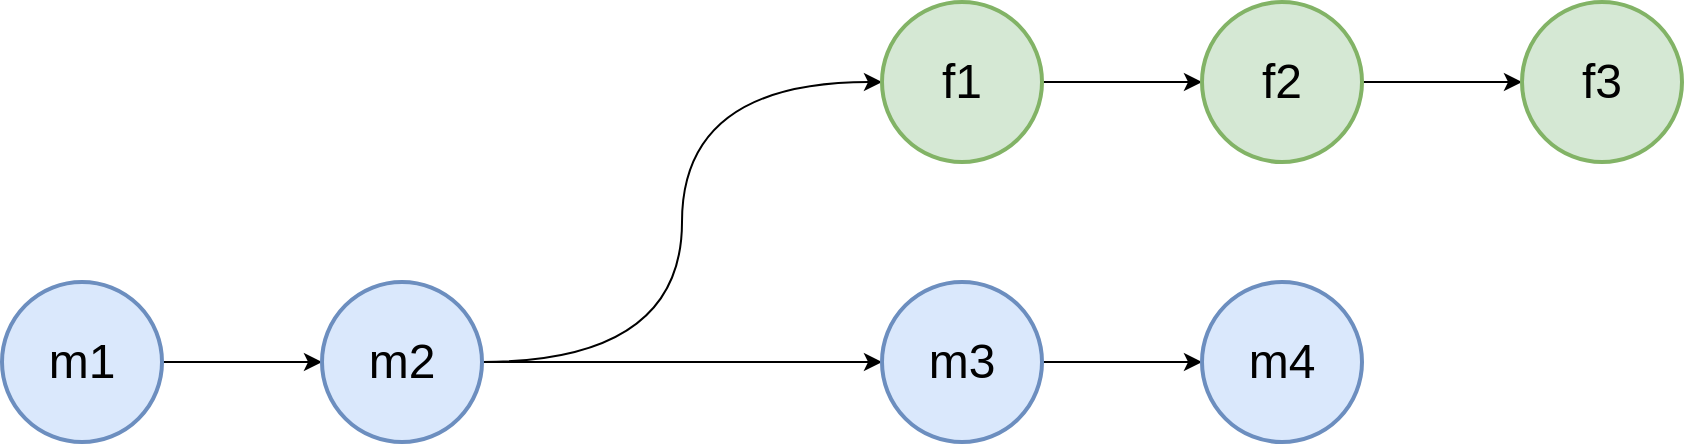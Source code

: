 <mxfile version="24.4.0" type="device">
  <diagram name="Page-1" id="G3lWdC4MZv0zw49rDUFw">
    <mxGraphModel dx="1061" dy="1089" grid="1" gridSize="10" guides="1" tooltips="1" connect="1" arrows="1" fold="1" page="1" pageScale="1" pageWidth="1169" pageHeight="827" math="0" shadow="0">
      <root>
        <mxCell id="0" />
        <mxCell id="1" parent="0" />
        <mxCell id="K3xu1hSzyyo2JFkCkbd0-3" style="edgeStyle=orthogonalEdgeStyle;rounded=0;orthogonalLoop=1;jettySize=auto;html=1;" edge="1" parent="1" source="K3xu1hSzyyo2JFkCkbd0-1" target="K3xu1hSzyyo2JFkCkbd0-2">
          <mxGeometry relative="1" as="geometry" />
        </mxCell>
        <mxCell id="K3xu1hSzyyo2JFkCkbd0-1" value="m1" style="ellipse;whiteSpace=wrap;html=1;aspect=fixed;strokeWidth=2;fillColor=#dae8fc;strokeColor=#6c8ebf;fontSize=24;" vertex="1" parent="1">
          <mxGeometry x="40" y="360" width="80" height="80" as="geometry" />
        </mxCell>
        <mxCell id="K3xu1hSzyyo2JFkCkbd0-5" style="edgeStyle=orthogonalEdgeStyle;rounded=0;orthogonalLoop=1;jettySize=auto;html=1;entryX=0;entryY=0.5;entryDx=0;entryDy=0;" edge="1" parent="1" source="K3xu1hSzyyo2JFkCkbd0-2" target="K3xu1hSzyyo2JFkCkbd0-4">
          <mxGeometry relative="1" as="geometry" />
        </mxCell>
        <mxCell id="K3xu1hSzyyo2JFkCkbd0-7" style="edgeStyle=orthogonalEdgeStyle;rounded=0;orthogonalLoop=1;jettySize=auto;html=1;exitX=1;exitY=0.5;exitDx=0;exitDy=0;entryX=0;entryY=0.5;entryDx=0;entryDy=0;curved=1;" edge="1" parent="1" source="K3xu1hSzyyo2JFkCkbd0-2" target="K3xu1hSzyyo2JFkCkbd0-6">
          <mxGeometry relative="1" as="geometry" />
        </mxCell>
        <mxCell id="K3xu1hSzyyo2JFkCkbd0-2" value="m2" style="ellipse;whiteSpace=wrap;html=1;aspect=fixed;strokeWidth=2;fillColor=#dae8fc;strokeColor=#6c8ebf;fontSize=24;" vertex="1" parent="1">
          <mxGeometry x="200" y="360" width="80" height="80" as="geometry" />
        </mxCell>
        <mxCell id="K3xu1hSzyyo2JFkCkbd0-9" style="edgeStyle=orthogonalEdgeStyle;rounded=0;orthogonalLoop=1;jettySize=auto;html=1;entryX=0;entryY=0.5;entryDx=0;entryDy=0;" edge="1" parent="1" source="K3xu1hSzyyo2JFkCkbd0-4" target="K3xu1hSzyyo2JFkCkbd0-8">
          <mxGeometry relative="1" as="geometry" />
        </mxCell>
        <mxCell id="K3xu1hSzyyo2JFkCkbd0-4" value="m3" style="ellipse;whiteSpace=wrap;html=1;aspect=fixed;strokeWidth=2;fillColor=#dae8fc;strokeColor=#6c8ebf;fontSize=24;" vertex="1" parent="1">
          <mxGeometry x="480" y="360" width="80" height="80" as="geometry" />
        </mxCell>
        <mxCell id="K3xu1hSzyyo2JFkCkbd0-11" style="edgeStyle=orthogonalEdgeStyle;rounded=0;orthogonalLoop=1;jettySize=auto;html=1;" edge="1" parent="1" source="K3xu1hSzyyo2JFkCkbd0-6" target="K3xu1hSzyyo2JFkCkbd0-10">
          <mxGeometry relative="1" as="geometry" />
        </mxCell>
        <mxCell id="K3xu1hSzyyo2JFkCkbd0-6" value="f1" style="ellipse;whiteSpace=wrap;html=1;aspect=fixed;strokeWidth=2;fillColor=#d5e8d4;strokeColor=#82b366;fontSize=24;" vertex="1" parent="1">
          <mxGeometry x="480" y="220" width="80" height="80" as="geometry" />
        </mxCell>
        <mxCell id="K3xu1hSzyyo2JFkCkbd0-8" value="m4" style="ellipse;whiteSpace=wrap;html=1;aspect=fixed;strokeWidth=2;fillColor=#dae8fc;strokeColor=#6c8ebf;fontSize=24;" vertex="1" parent="1">
          <mxGeometry x="640" y="360" width="80" height="80" as="geometry" />
        </mxCell>
        <mxCell id="K3xu1hSzyyo2JFkCkbd0-14" style="edgeStyle=orthogonalEdgeStyle;rounded=0;orthogonalLoop=1;jettySize=auto;html=1;entryX=0;entryY=0.5;entryDx=0;entryDy=0;" edge="1" parent="1" source="K3xu1hSzyyo2JFkCkbd0-10" target="K3xu1hSzyyo2JFkCkbd0-13">
          <mxGeometry relative="1" as="geometry" />
        </mxCell>
        <mxCell id="K3xu1hSzyyo2JFkCkbd0-10" value="f2" style="ellipse;whiteSpace=wrap;html=1;aspect=fixed;strokeWidth=2;fillColor=#d5e8d4;strokeColor=#82b366;fontSize=24;" vertex="1" parent="1">
          <mxGeometry x="640" y="220" width="80" height="80" as="geometry" />
        </mxCell>
        <mxCell id="K3xu1hSzyyo2JFkCkbd0-13" value="f3" style="ellipse;whiteSpace=wrap;html=1;aspect=fixed;strokeWidth=2;fillColor=#d5e8d4;strokeColor=#82b366;fontSize=24;" vertex="1" parent="1">
          <mxGeometry x="800" y="220" width="80" height="80" as="geometry" />
        </mxCell>
      </root>
    </mxGraphModel>
  </diagram>
</mxfile>
